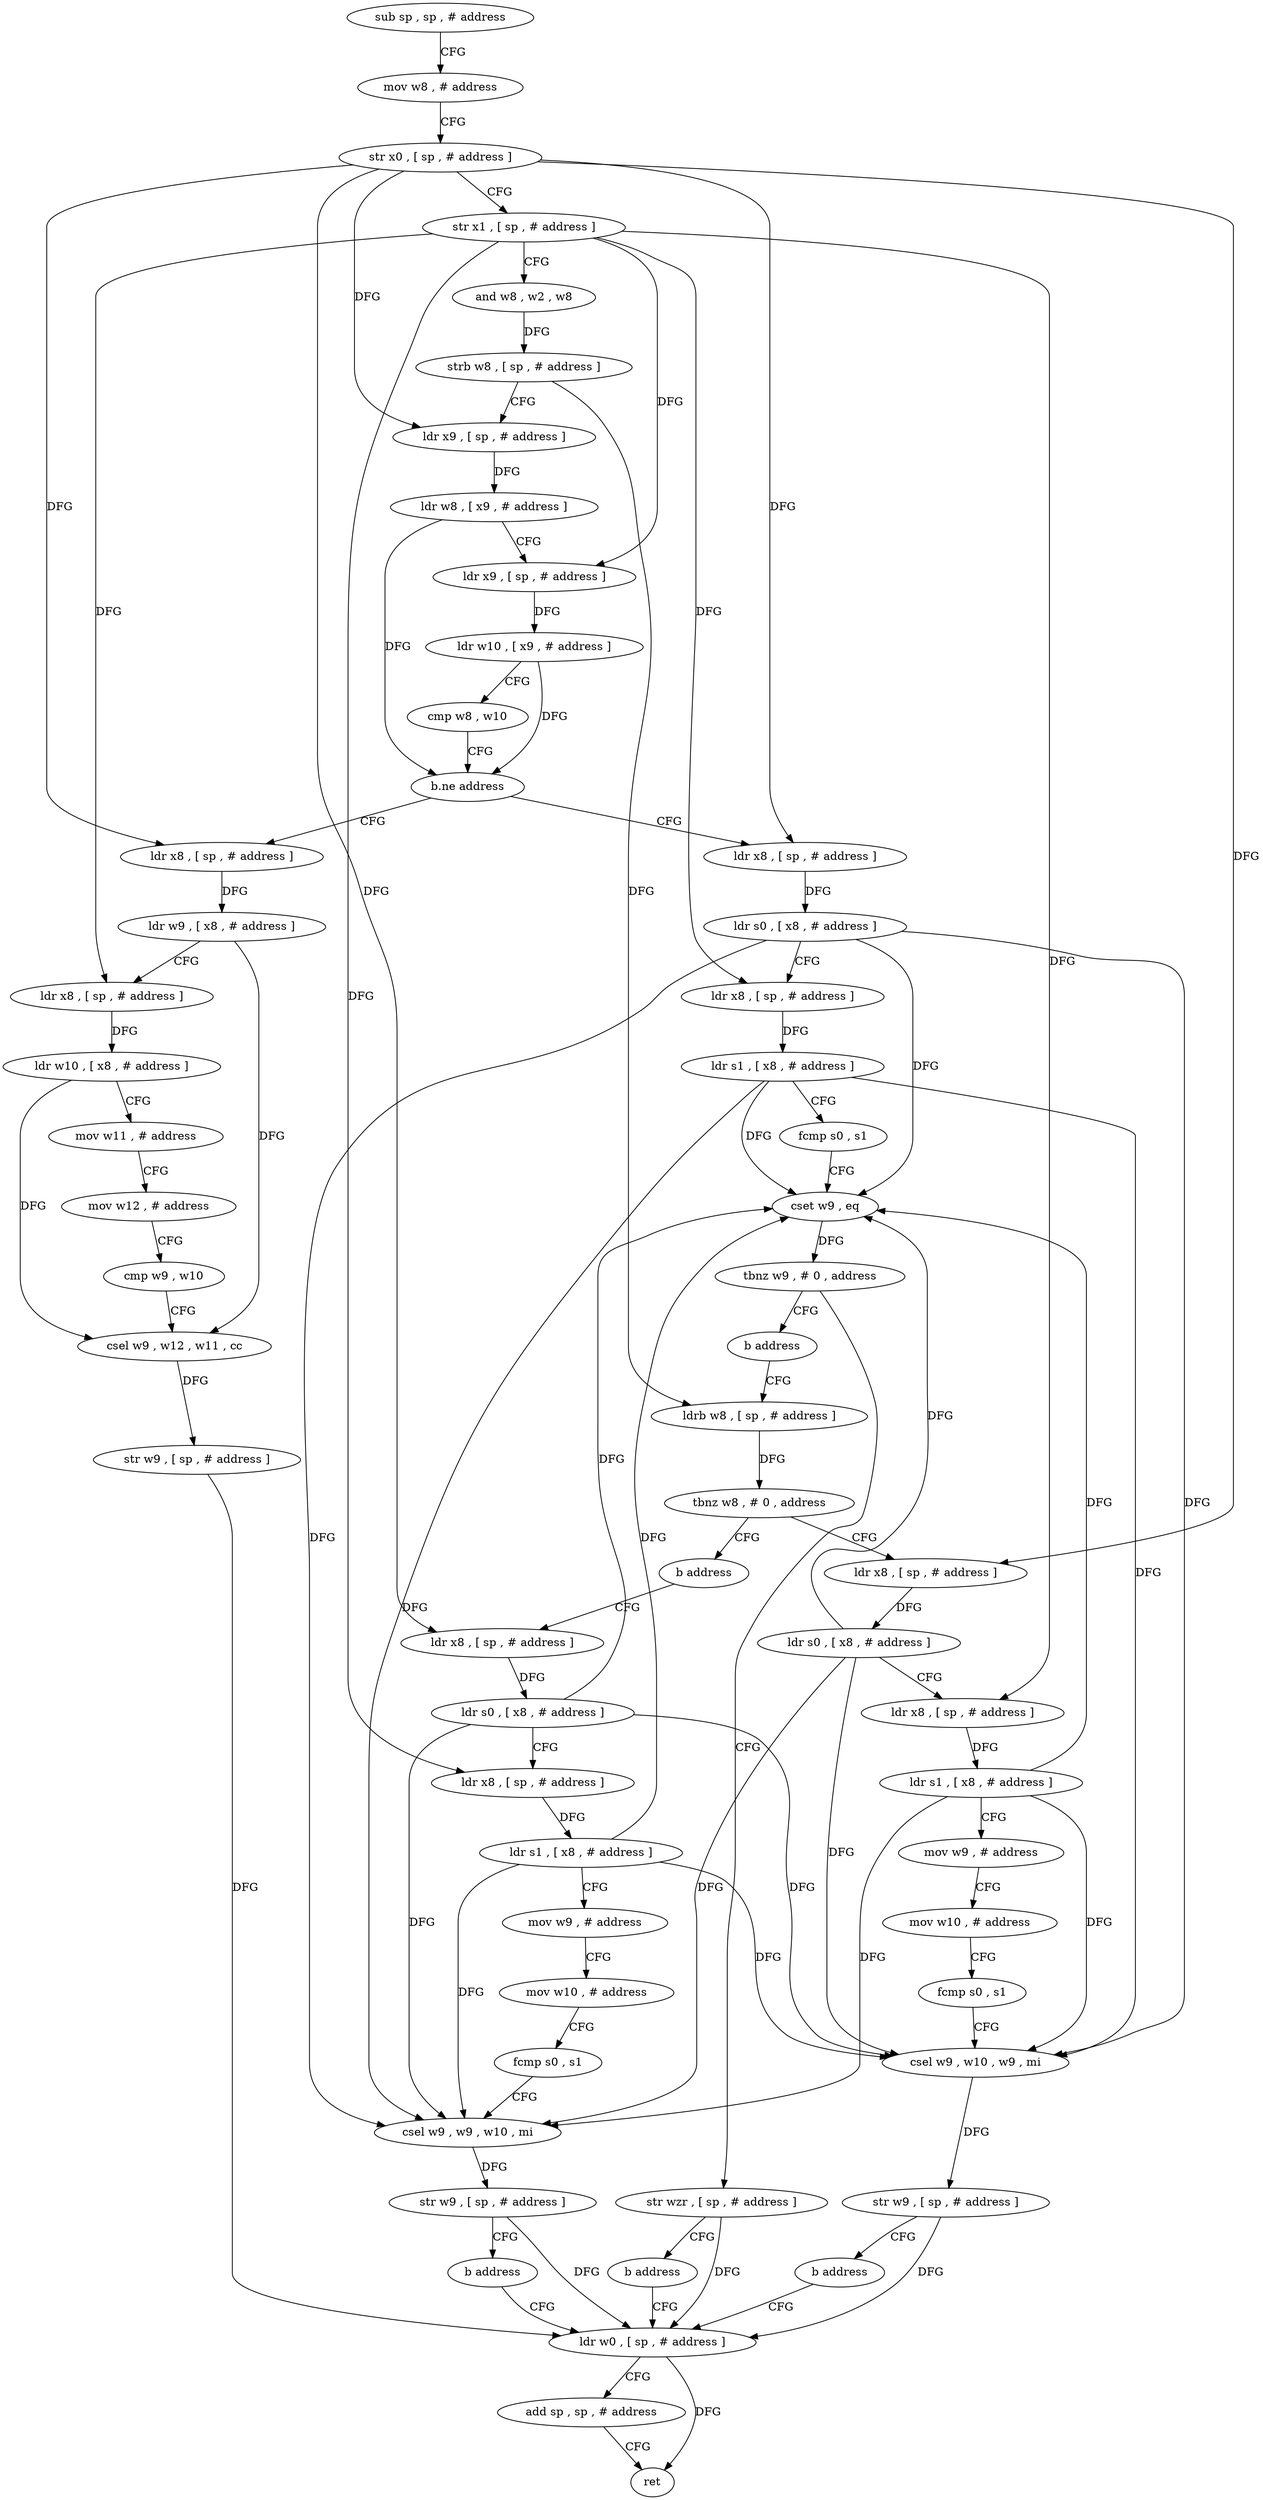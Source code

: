 digraph "func" {
"4241972" [label = "sub sp , sp , # address" ]
"4241976" [label = "mov w8 , # address" ]
"4241980" [label = "str x0 , [ sp , # address ]" ]
"4241984" [label = "str x1 , [ sp , # address ]" ]
"4241988" [label = "and w8 , w2 , w8" ]
"4241992" [label = "strb w8 , [ sp , # address ]" ]
"4241996" [label = "ldr x9 , [ sp , # address ]" ]
"4242000" [label = "ldr w8 , [ x9 , # address ]" ]
"4242004" [label = "ldr x9 , [ sp , # address ]" ]
"4242008" [label = "ldr w10 , [ x9 , # address ]" ]
"4242012" [label = "cmp w8 , w10" ]
"4242016" [label = "b.ne address" ]
"4242152" [label = "ldr x8 , [ sp , # address ]" ]
"4242020" [label = "ldr x8 , [ sp , # address ]" ]
"4242156" [label = "ldr w9 , [ x8 , # address ]" ]
"4242160" [label = "ldr x8 , [ sp , # address ]" ]
"4242164" [label = "ldr w10 , [ x8 , # address ]" ]
"4242168" [label = "mov w11 , # address" ]
"4242172" [label = "mov w12 , # address" ]
"4242176" [label = "cmp w9 , w10" ]
"4242180" [label = "csel w9 , w12 , w11 , cc" ]
"4242184" [label = "str w9 , [ sp , # address ]" ]
"4242188" [label = "ldr w0 , [ sp , # address ]" ]
"4242024" [label = "ldr s0 , [ x8 , # address ]" ]
"4242028" [label = "ldr x8 , [ sp , # address ]" ]
"4242032" [label = "ldr s1 , [ x8 , # address ]" ]
"4242036" [label = "fcmp s0 , s1" ]
"4242040" [label = "cset w9 , eq" ]
"4242044" [label = "tbnz w9 , # 0 , address" ]
"4242052" [label = "str wzr , [ sp , # address ]" ]
"4242048" [label = "b address" ]
"4242056" [label = "b address" ]
"4242060" [label = "ldrb w8 , [ sp , # address ]" ]
"4242192" [label = "add sp , sp , # address" ]
"4242196" [label = "ret" ]
"4242064" [label = "tbnz w8 , # 0 , address" ]
"4242072" [label = "ldr x8 , [ sp , # address ]" ]
"4242068" [label = "b address" ]
"4242076" [label = "ldr s0 , [ x8 , # address ]" ]
"4242080" [label = "ldr x8 , [ sp , # address ]" ]
"4242084" [label = "ldr s1 , [ x8 , # address ]" ]
"4242088" [label = "mov w9 , # address" ]
"4242092" [label = "mov w10 , # address" ]
"4242096" [label = "fcmp s0 , s1" ]
"4242100" [label = "csel w9 , w10 , w9 , mi" ]
"4242104" [label = "str w9 , [ sp , # address ]" ]
"4242108" [label = "b address" ]
"4242112" [label = "ldr x8 , [ sp , # address ]" ]
"4242116" [label = "ldr s0 , [ x8 , # address ]" ]
"4242120" [label = "ldr x8 , [ sp , # address ]" ]
"4242124" [label = "ldr s1 , [ x8 , # address ]" ]
"4242128" [label = "mov w9 , # address" ]
"4242132" [label = "mov w10 , # address" ]
"4242136" [label = "fcmp s0 , s1" ]
"4242140" [label = "csel w9 , w9 , w10 , mi" ]
"4242144" [label = "str w9 , [ sp , # address ]" ]
"4242148" [label = "b address" ]
"4241972" -> "4241976" [ label = "CFG" ]
"4241976" -> "4241980" [ label = "CFG" ]
"4241980" -> "4241984" [ label = "CFG" ]
"4241980" -> "4241996" [ label = "DFG" ]
"4241980" -> "4242152" [ label = "DFG" ]
"4241980" -> "4242020" [ label = "DFG" ]
"4241980" -> "4242072" [ label = "DFG" ]
"4241980" -> "4242112" [ label = "DFG" ]
"4241984" -> "4241988" [ label = "CFG" ]
"4241984" -> "4242004" [ label = "DFG" ]
"4241984" -> "4242160" [ label = "DFG" ]
"4241984" -> "4242028" [ label = "DFG" ]
"4241984" -> "4242080" [ label = "DFG" ]
"4241984" -> "4242120" [ label = "DFG" ]
"4241988" -> "4241992" [ label = "DFG" ]
"4241992" -> "4241996" [ label = "CFG" ]
"4241992" -> "4242060" [ label = "DFG" ]
"4241996" -> "4242000" [ label = "DFG" ]
"4242000" -> "4242004" [ label = "CFG" ]
"4242000" -> "4242016" [ label = "DFG" ]
"4242004" -> "4242008" [ label = "DFG" ]
"4242008" -> "4242012" [ label = "CFG" ]
"4242008" -> "4242016" [ label = "DFG" ]
"4242012" -> "4242016" [ label = "CFG" ]
"4242016" -> "4242152" [ label = "CFG" ]
"4242016" -> "4242020" [ label = "CFG" ]
"4242152" -> "4242156" [ label = "DFG" ]
"4242020" -> "4242024" [ label = "DFG" ]
"4242156" -> "4242160" [ label = "CFG" ]
"4242156" -> "4242180" [ label = "DFG" ]
"4242160" -> "4242164" [ label = "DFG" ]
"4242164" -> "4242168" [ label = "CFG" ]
"4242164" -> "4242180" [ label = "DFG" ]
"4242168" -> "4242172" [ label = "CFG" ]
"4242172" -> "4242176" [ label = "CFG" ]
"4242176" -> "4242180" [ label = "CFG" ]
"4242180" -> "4242184" [ label = "DFG" ]
"4242184" -> "4242188" [ label = "DFG" ]
"4242188" -> "4242192" [ label = "CFG" ]
"4242188" -> "4242196" [ label = "DFG" ]
"4242024" -> "4242028" [ label = "CFG" ]
"4242024" -> "4242040" [ label = "DFG" ]
"4242024" -> "4242100" [ label = "DFG" ]
"4242024" -> "4242140" [ label = "DFG" ]
"4242028" -> "4242032" [ label = "DFG" ]
"4242032" -> "4242036" [ label = "CFG" ]
"4242032" -> "4242040" [ label = "DFG" ]
"4242032" -> "4242100" [ label = "DFG" ]
"4242032" -> "4242140" [ label = "DFG" ]
"4242036" -> "4242040" [ label = "CFG" ]
"4242040" -> "4242044" [ label = "DFG" ]
"4242044" -> "4242052" [ label = "CFG" ]
"4242044" -> "4242048" [ label = "CFG" ]
"4242052" -> "4242056" [ label = "CFG" ]
"4242052" -> "4242188" [ label = "DFG" ]
"4242048" -> "4242060" [ label = "CFG" ]
"4242056" -> "4242188" [ label = "CFG" ]
"4242060" -> "4242064" [ label = "DFG" ]
"4242192" -> "4242196" [ label = "CFG" ]
"4242064" -> "4242072" [ label = "CFG" ]
"4242064" -> "4242068" [ label = "CFG" ]
"4242072" -> "4242076" [ label = "DFG" ]
"4242068" -> "4242112" [ label = "CFG" ]
"4242076" -> "4242080" [ label = "CFG" ]
"4242076" -> "4242040" [ label = "DFG" ]
"4242076" -> "4242100" [ label = "DFG" ]
"4242076" -> "4242140" [ label = "DFG" ]
"4242080" -> "4242084" [ label = "DFG" ]
"4242084" -> "4242088" [ label = "CFG" ]
"4242084" -> "4242040" [ label = "DFG" ]
"4242084" -> "4242100" [ label = "DFG" ]
"4242084" -> "4242140" [ label = "DFG" ]
"4242088" -> "4242092" [ label = "CFG" ]
"4242092" -> "4242096" [ label = "CFG" ]
"4242096" -> "4242100" [ label = "CFG" ]
"4242100" -> "4242104" [ label = "DFG" ]
"4242104" -> "4242108" [ label = "CFG" ]
"4242104" -> "4242188" [ label = "DFG" ]
"4242108" -> "4242188" [ label = "CFG" ]
"4242112" -> "4242116" [ label = "DFG" ]
"4242116" -> "4242120" [ label = "CFG" ]
"4242116" -> "4242040" [ label = "DFG" ]
"4242116" -> "4242100" [ label = "DFG" ]
"4242116" -> "4242140" [ label = "DFG" ]
"4242120" -> "4242124" [ label = "DFG" ]
"4242124" -> "4242128" [ label = "CFG" ]
"4242124" -> "4242040" [ label = "DFG" ]
"4242124" -> "4242100" [ label = "DFG" ]
"4242124" -> "4242140" [ label = "DFG" ]
"4242128" -> "4242132" [ label = "CFG" ]
"4242132" -> "4242136" [ label = "CFG" ]
"4242136" -> "4242140" [ label = "CFG" ]
"4242140" -> "4242144" [ label = "DFG" ]
"4242144" -> "4242148" [ label = "CFG" ]
"4242144" -> "4242188" [ label = "DFG" ]
"4242148" -> "4242188" [ label = "CFG" ]
}
